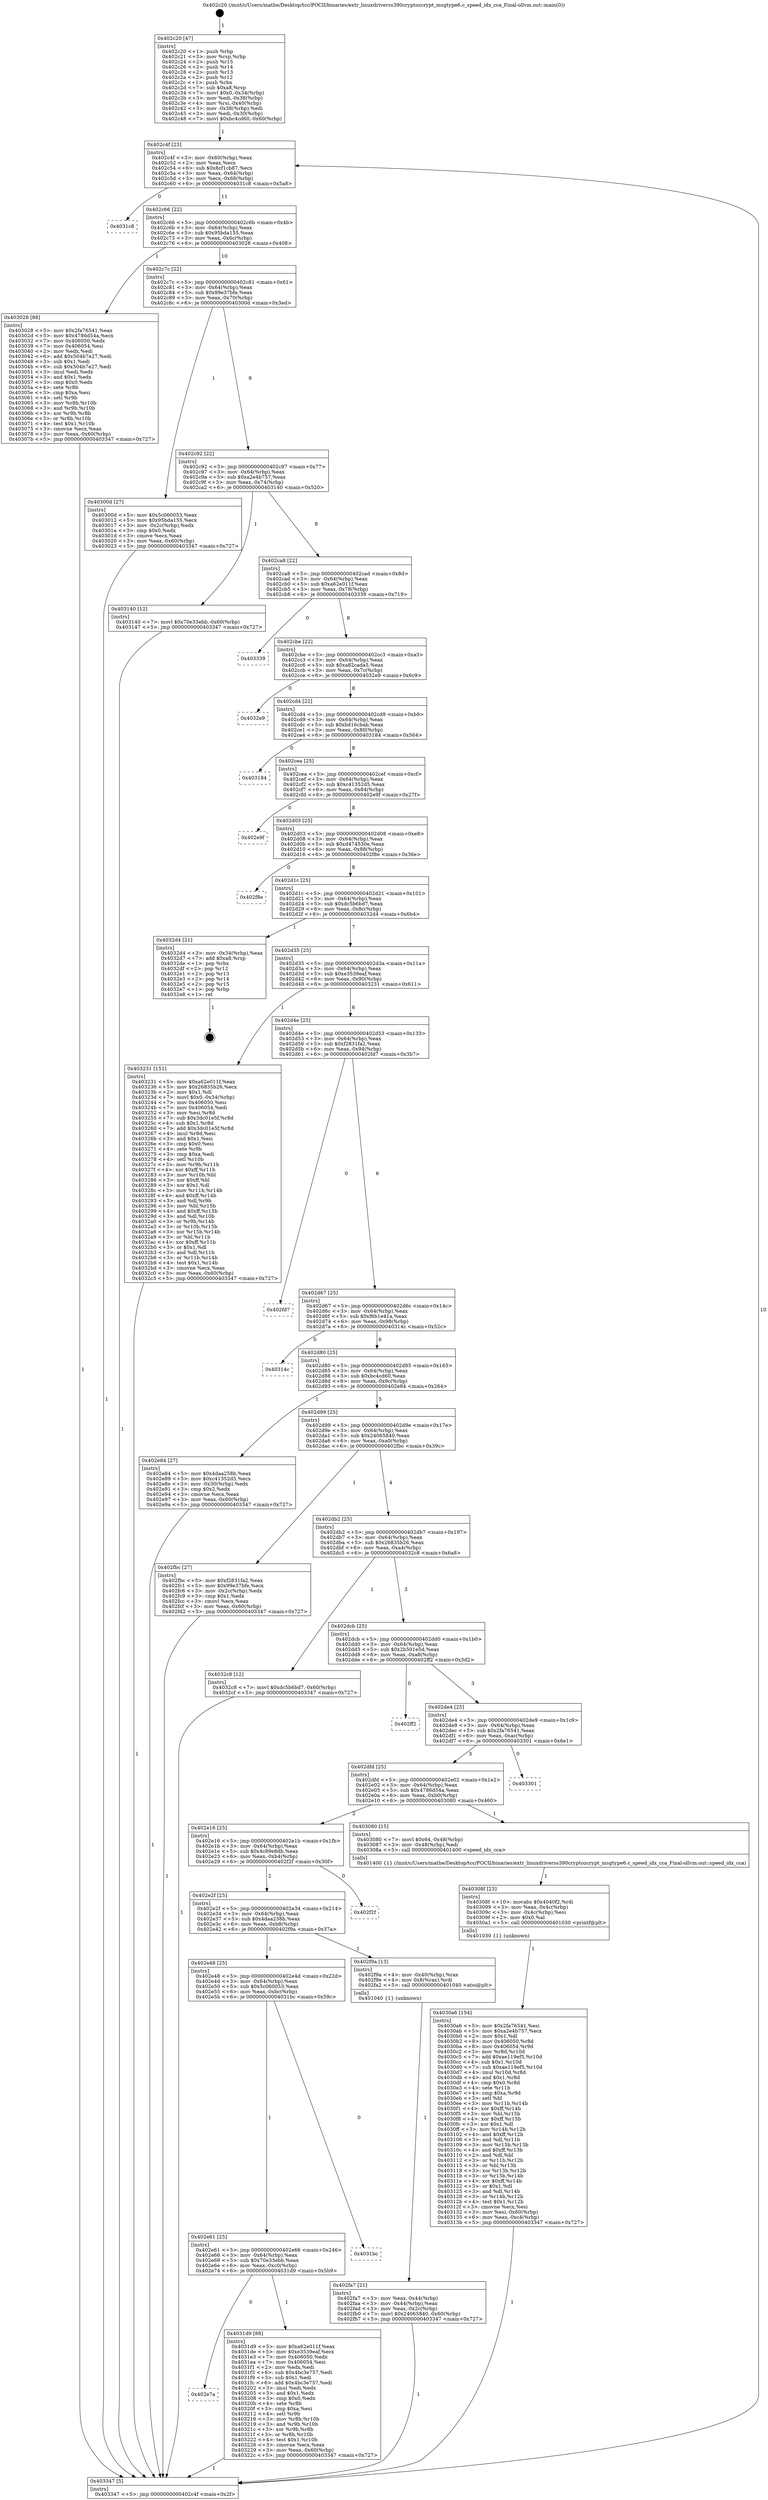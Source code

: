 digraph "0x402c20" {
  label = "0x402c20 (/mnt/c/Users/mathe/Desktop/tcc/POCII/binaries/extr_linuxdriverss390cryptozcrypt_msgtype6.c_speed_idx_cca_Final-ollvm.out::main(0))"
  labelloc = "t"
  node[shape=record]

  Entry [label="",width=0.3,height=0.3,shape=circle,fillcolor=black,style=filled]
  "0x402c4f" [label="{
     0x402c4f [23]\l
     | [instrs]\l
     &nbsp;&nbsp;0x402c4f \<+3\>: mov -0x60(%rbp),%eax\l
     &nbsp;&nbsp;0x402c52 \<+2\>: mov %eax,%ecx\l
     &nbsp;&nbsp;0x402c54 \<+6\>: sub $0x8cf1cb87,%ecx\l
     &nbsp;&nbsp;0x402c5a \<+3\>: mov %eax,-0x64(%rbp)\l
     &nbsp;&nbsp;0x402c5d \<+3\>: mov %ecx,-0x68(%rbp)\l
     &nbsp;&nbsp;0x402c60 \<+6\>: je 00000000004031c8 \<main+0x5a8\>\l
  }"]
  "0x4031c8" [label="{
     0x4031c8\l
  }", style=dashed]
  "0x402c66" [label="{
     0x402c66 [22]\l
     | [instrs]\l
     &nbsp;&nbsp;0x402c66 \<+5\>: jmp 0000000000402c6b \<main+0x4b\>\l
     &nbsp;&nbsp;0x402c6b \<+3\>: mov -0x64(%rbp),%eax\l
     &nbsp;&nbsp;0x402c6e \<+5\>: sub $0x95bda155,%eax\l
     &nbsp;&nbsp;0x402c73 \<+3\>: mov %eax,-0x6c(%rbp)\l
     &nbsp;&nbsp;0x402c76 \<+6\>: je 0000000000403028 \<main+0x408\>\l
  }"]
  Exit [label="",width=0.3,height=0.3,shape=circle,fillcolor=black,style=filled,peripheries=2]
  "0x403028" [label="{
     0x403028 [88]\l
     | [instrs]\l
     &nbsp;&nbsp;0x403028 \<+5\>: mov $0x2fa76541,%eax\l
     &nbsp;&nbsp;0x40302d \<+5\>: mov $0x4786d54a,%ecx\l
     &nbsp;&nbsp;0x403032 \<+7\>: mov 0x406050,%edx\l
     &nbsp;&nbsp;0x403039 \<+7\>: mov 0x406054,%esi\l
     &nbsp;&nbsp;0x403040 \<+2\>: mov %edx,%edi\l
     &nbsp;&nbsp;0x403042 \<+6\>: add $0x504b7e27,%edi\l
     &nbsp;&nbsp;0x403048 \<+3\>: sub $0x1,%edi\l
     &nbsp;&nbsp;0x40304b \<+6\>: sub $0x504b7e27,%edi\l
     &nbsp;&nbsp;0x403051 \<+3\>: imul %edi,%edx\l
     &nbsp;&nbsp;0x403054 \<+3\>: and $0x1,%edx\l
     &nbsp;&nbsp;0x403057 \<+3\>: cmp $0x0,%edx\l
     &nbsp;&nbsp;0x40305a \<+4\>: sete %r8b\l
     &nbsp;&nbsp;0x40305e \<+3\>: cmp $0xa,%esi\l
     &nbsp;&nbsp;0x403061 \<+4\>: setl %r9b\l
     &nbsp;&nbsp;0x403065 \<+3\>: mov %r8b,%r10b\l
     &nbsp;&nbsp;0x403068 \<+3\>: and %r9b,%r10b\l
     &nbsp;&nbsp;0x40306b \<+3\>: xor %r9b,%r8b\l
     &nbsp;&nbsp;0x40306e \<+3\>: or %r8b,%r10b\l
     &nbsp;&nbsp;0x403071 \<+4\>: test $0x1,%r10b\l
     &nbsp;&nbsp;0x403075 \<+3\>: cmovne %ecx,%eax\l
     &nbsp;&nbsp;0x403078 \<+3\>: mov %eax,-0x60(%rbp)\l
     &nbsp;&nbsp;0x40307b \<+5\>: jmp 0000000000403347 \<main+0x727\>\l
  }"]
  "0x402c7c" [label="{
     0x402c7c [22]\l
     | [instrs]\l
     &nbsp;&nbsp;0x402c7c \<+5\>: jmp 0000000000402c81 \<main+0x61\>\l
     &nbsp;&nbsp;0x402c81 \<+3\>: mov -0x64(%rbp),%eax\l
     &nbsp;&nbsp;0x402c84 \<+5\>: sub $0x99e37bfe,%eax\l
     &nbsp;&nbsp;0x402c89 \<+3\>: mov %eax,-0x70(%rbp)\l
     &nbsp;&nbsp;0x402c8c \<+6\>: je 000000000040300d \<main+0x3ed\>\l
  }"]
  "0x402e7a" [label="{
     0x402e7a\l
  }", style=dashed]
  "0x40300d" [label="{
     0x40300d [27]\l
     | [instrs]\l
     &nbsp;&nbsp;0x40300d \<+5\>: mov $0x5c060053,%eax\l
     &nbsp;&nbsp;0x403012 \<+5\>: mov $0x95bda155,%ecx\l
     &nbsp;&nbsp;0x403017 \<+3\>: mov -0x2c(%rbp),%edx\l
     &nbsp;&nbsp;0x40301a \<+3\>: cmp $0x0,%edx\l
     &nbsp;&nbsp;0x40301d \<+3\>: cmove %ecx,%eax\l
     &nbsp;&nbsp;0x403020 \<+3\>: mov %eax,-0x60(%rbp)\l
     &nbsp;&nbsp;0x403023 \<+5\>: jmp 0000000000403347 \<main+0x727\>\l
  }"]
  "0x402c92" [label="{
     0x402c92 [22]\l
     | [instrs]\l
     &nbsp;&nbsp;0x402c92 \<+5\>: jmp 0000000000402c97 \<main+0x77\>\l
     &nbsp;&nbsp;0x402c97 \<+3\>: mov -0x64(%rbp),%eax\l
     &nbsp;&nbsp;0x402c9a \<+5\>: sub $0xa2e4b757,%eax\l
     &nbsp;&nbsp;0x402c9f \<+3\>: mov %eax,-0x74(%rbp)\l
     &nbsp;&nbsp;0x402ca2 \<+6\>: je 0000000000403140 \<main+0x520\>\l
  }"]
  "0x4031d9" [label="{
     0x4031d9 [88]\l
     | [instrs]\l
     &nbsp;&nbsp;0x4031d9 \<+5\>: mov $0xa62e011f,%eax\l
     &nbsp;&nbsp;0x4031de \<+5\>: mov $0xe3539eaf,%ecx\l
     &nbsp;&nbsp;0x4031e3 \<+7\>: mov 0x406050,%edx\l
     &nbsp;&nbsp;0x4031ea \<+7\>: mov 0x406054,%esi\l
     &nbsp;&nbsp;0x4031f1 \<+2\>: mov %edx,%edi\l
     &nbsp;&nbsp;0x4031f3 \<+6\>: sub $0x4bc3e757,%edi\l
     &nbsp;&nbsp;0x4031f9 \<+3\>: sub $0x1,%edi\l
     &nbsp;&nbsp;0x4031fc \<+6\>: add $0x4bc3e757,%edi\l
     &nbsp;&nbsp;0x403202 \<+3\>: imul %edi,%edx\l
     &nbsp;&nbsp;0x403205 \<+3\>: and $0x1,%edx\l
     &nbsp;&nbsp;0x403208 \<+3\>: cmp $0x0,%edx\l
     &nbsp;&nbsp;0x40320b \<+4\>: sete %r8b\l
     &nbsp;&nbsp;0x40320f \<+3\>: cmp $0xa,%esi\l
     &nbsp;&nbsp;0x403212 \<+4\>: setl %r9b\l
     &nbsp;&nbsp;0x403216 \<+3\>: mov %r8b,%r10b\l
     &nbsp;&nbsp;0x403219 \<+3\>: and %r9b,%r10b\l
     &nbsp;&nbsp;0x40321c \<+3\>: xor %r9b,%r8b\l
     &nbsp;&nbsp;0x40321f \<+3\>: or %r8b,%r10b\l
     &nbsp;&nbsp;0x403222 \<+4\>: test $0x1,%r10b\l
     &nbsp;&nbsp;0x403226 \<+3\>: cmovne %ecx,%eax\l
     &nbsp;&nbsp;0x403229 \<+3\>: mov %eax,-0x60(%rbp)\l
     &nbsp;&nbsp;0x40322c \<+5\>: jmp 0000000000403347 \<main+0x727\>\l
  }"]
  "0x403140" [label="{
     0x403140 [12]\l
     | [instrs]\l
     &nbsp;&nbsp;0x403140 \<+7\>: movl $0x70e33ebb,-0x60(%rbp)\l
     &nbsp;&nbsp;0x403147 \<+5\>: jmp 0000000000403347 \<main+0x727\>\l
  }"]
  "0x402ca8" [label="{
     0x402ca8 [22]\l
     | [instrs]\l
     &nbsp;&nbsp;0x402ca8 \<+5\>: jmp 0000000000402cad \<main+0x8d\>\l
     &nbsp;&nbsp;0x402cad \<+3\>: mov -0x64(%rbp),%eax\l
     &nbsp;&nbsp;0x402cb0 \<+5\>: sub $0xa62e011f,%eax\l
     &nbsp;&nbsp;0x402cb5 \<+3\>: mov %eax,-0x78(%rbp)\l
     &nbsp;&nbsp;0x402cb8 \<+6\>: je 0000000000403339 \<main+0x719\>\l
  }"]
  "0x402e61" [label="{
     0x402e61 [25]\l
     | [instrs]\l
     &nbsp;&nbsp;0x402e61 \<+5\>: jmp 0000000000402e66 \<main+0x246\>\l
     &nbsp;&nbsp;0x402e66 \<+3\>: mov -0x64(%rbp),%eax\l
     &nbsp;&nbsp;0x402e69 \<+5\>: sub $0x70e33ebb,%eax\l
     &nbsp;&nbsp;0x402e6e \<+6\>: mov %eax,-0xc0(%rbp)\l
     &nbsp;&nbsp;0x402e74 \<+6\>: je 00000000004031d9 \<main+0x5b9\>\l
  }"]
  "0x403339" [label="{
     0x403339\l
  }", style=dashed]
  "0x402cbe" [label="{
     0x402cbe [22]\l
     | [instrs]\l
     &nbsp;&nbsp;0x402cbe \<+5\>: jmp 0000000000402cc3 \<main+0xa3\>\l
     &nbsp;&nbsp;0x402cc3 \<+3\>: mov -0x64(%rbp),%eax\l
     &nbsp;&nbsp;0x402cc6 \<+5\>: sub $0xa82cada5,%eax\l
     &nbsp;&nbsp;0x402ccb \<+3\>: mov %eax,-0x7c(%rbp)\l
     &nbsp;&nbsp;0x402cce \<+6\>: je 00000000004032e9 \<main+0x6c9\>\l
  }"]
  "0x4031bc" [label="{
     0x4031bc\l
  }", style=dashed]
  "0x4032e9" [label="{
     0x4032e9\l
  }", style=dashed]
  "0x402cd4" [label="{
     0x402cd4 [22]\l
     | [instrs]\l
     &nbsp;&nbsp;0x402cd4 \<+5\>: jmp 0000000000402cd9 \<main+0xb9\>\l
     &nbsp;&nbsp;0x402cd9 \<+3\>: mov -0x64(%rbp),%eax\l
     &nbsp;&nbsp;0x402cdc \<+5\>: sub $0xbd16cbab,%eax\l
     &nbsp;&nbsp;0x402ce1 \<+3\>: mov %eax,-0x80(%rbp)\l
     &nbsp;&nbsp;0x402ce4 \<+6\>: je 0000000000403184 \<main+0x564\>\l
  }"]
  "0x4030a6" [label="{
     0x4030a6 [154]\l
     | [instrs]\l
     &nbsp;&nbsp;0x4030a6 \<+5\>: mov $0x2fa76541,%esi\l
     &nbsp;&nbsp;0x4030ab \<+5\>: mov $0xa2e4b757,%ecx\l
     &nbsp;&nbsp;0x4030b0 \<+2\>: mov $0x1,%dl\l
     &nbsp;&nbsp;0x4030b2 \<+8\>: mov 0x406050,%r8d\l
     &nbsp;&nbsp;0x4030ba \<+8\>: mov 0x406054,%r9d\l
     &nbsp;&nbsp;0x4030c2 \<+3\>: mov %r8d,%r10d\l
     &nbsp;&nbsp;0x4030c5 \<+7\>: add $0xae119ef5,%r10d\l
     &nbsp;&nbsp;0x4030cc \<+4\>: sub $0x1,%r10d\l
     &nbsp;&nbsp;0x4030d0 \<+7\>: sub $0xae119ef5,%r10d\l
     &nbsp;&nbsp;0x4030d7 \<+4\>: imul %r10d,%r8d\l
     &nbsp;&nbsp;0x4030db \<+4\>: and $0x1,%r8d\l
     &nbsp;&nbsp;0x4030df \<+4\>: cmp $0x0,%r8d\l
     &nbsp;&nbsp;0x4030e3 \<+4\>: sete %r11b\l
     &nbsp;&nbsp;0x4030e7 \<+4\>: cmp $0xa,%r9d\l
     &nbsp;&nbsp;0x4030eb \<+3\>: setl %bl\l
     &nbsp;&nbsp;0x4030ee \<+3\>: mov %r11b,%r14b\l
     &nbsp;&nbsp;0x4030f1 \<+4\>: xor $0xff,%r14b\l
     &nbsp;&nbsp;0x4030f5 \<+3\>: mov %bl,%r15b\l
     &nbsp;&nbsp;0x4030f8 \<+4\>: xor $0xff,%r15b\l
     &nbsp;&nbsp;0x4030fc \<+3\>: xor $0x1,%dl\l
     &nbsp;&nbsp;0x4030ff \<+3\>: mov %r14b,%r12b\l
     &nbsp;&nbsp;0x403102 \<+4\>: and $0xff,%r12b\l
     &nbsp;&nbsp;0x403106 \<+3\>: and %dl,%r11b\l
     &nbsp;&nbsp;0x403109 \<+3\>: mov %r15b,%r13b\l
     &nbsp;&nbsp;0x40310c \<+4\>: and $0xff,%r13b\l
     &nbsp;&nbsp;0x403110 \<+2\>: and %dl,%bl\l
     &nbsp;&nbsp;0x403112 \<+3\>: or %r11b,%r12b\l
     &nbsp;&nbsp;0x403115 \<+3\>: or %bl,%r13b\l
     &nbsp;&nbsp;0x403118 \<+3\>: xor %r13b,%r12b\l
     &nbsp;&nbsp;0x40311b \<+3\>: or %r15b,%r14b\l
     &nbsp;&nbsp;0x40311e \<+4\>: xor $0xff,%r14b\l
     &nbsp;&nbsp;0x403122 \<+3\>: or $0x1,%dl\l
     &nbsp;&nbsp;0x403125 \<+3\>: and %dl,%r14b\l
     &nbsp;&nbsp;0x403128 \<+3\>: or %r14b,%r12b\l
     &nbsp;&nbsp;0x40312b \<+4\>: test $0x1,%r12b\l
     &nbsp;&nbsp;0x40312f \<+3\>: cmovne %ecx,%esi\l
     &nbsp;&nbsp;0x403132 \<+3\>: mov %esi,-0x60(%rbp)\l
     &nbsp;&nbsp;0x403135 \<+6\>: mov %eax,-0xc4(%rbp)\l
     &nbsp;&nbsp;0x40313b \<+5\>: jmp 0000000000403347 \<main+0x727\>\l
  }"]
  "0x403184" [label="{
     0x403184\l
  }", style=dashed]
  "0x402cea" [label="{
     0x402cea [25]\l
     | [instrs]\l
     &nbsp;&nbsp;0x402cea \<+5\>: jmp 0000000000402cef \<main+0xcf\>\l
     &nbsp;&nbsp;0x402cef \<+3\>: mov -0x64(%rbp),%eax\l
     &nbsp;&nbsp;0x402cf2 \<+5\>: sub $0xc41352d5,%eax\l
     &nbsp;&nbsp;0x402cf7 \<+6\>: mov %eax,-0x84(%rbp)\l
     &nbsp;&nbsp;0x402cfd \<+6\>: je 0000000000402e9f \<main+0x27f\>\l
  }"]
  "0x40308f" [label="{
     0x40308f [23]\l
     | [instrs]\l
     &nbsp;&nbsp;0x40308f \<+10\>: movabs $0x4040f2,%rdi\l
     &nbsp;&nbsp;0x403099 \<+3\>: mov %eax,-0x4c(%rbp)\l
     &nbsp;&nbsp;0x40309c \<+3\>: mov -0x4c(%rbp),%esi\l
     &nbsp;&nbsp;0x40309f \<+2\>: mov $0x0,%al\l
     &nbsp;&nbsp;0x4030a1 \<+5\>: call 0000000000401030 \<printf@plt\>\l
     | [calls]\l
     &nbsp;&nbsp;0x401030 \{1\} (unknown)\l
  }"]
  "0x402e9f" [label="{
     0x402e9f\l
  }", style=dashed]
  "0x402d03" [label="{
     0x402d03 [25]\l
     | [instrs]\l
     &nbsp;&nbsp;0x402d03 \<+5\>: jmp 0000000000402d08 \<main+0xe8\>\l
     &nbsp;&nbsp;0x402d08 \<+3\>: mov -0x64(%rbp),%eax\l
     &nbsp;&nbsp;0x402d0b \<+5\>: sub $0xd474530e,%eax\l
     &nbsp;&nbsp;0x402d10 \<+6\>: mov %eax,-0x88(%rbp)\l
     &nbsp;&nbsp;0x402d16 \<+6\>: je 0000000000402f8e \<main+0x36e\>\l
  }"]
  "0x402fa7" [label="{
     0x402fa7 [21]\l
     | [instrs]\l
     &nbsp;&nbsp;0x402fa7 \<+3\>: mov %eax,-0x44(%rbp)\l
     &nbsp;&nbsp;0x402faa \<+3\>: mov -0x44(%rbp),%eax\l
     &nbsp;&nbsp;0x402fad \<+3\>: mov %eax,-0x2c(%rbp)\l
     &nbsp;&nbsp;0x402fb0 \<+7\>: movl $0x24065840,-0x60(%rbp)\l
     &nbsp;&nbsp;0x402fb7 \<+5\>: jmp 0000000000403347 \<main+0x727\>\l
  }"]
  "0x402f8e" [label="{
     0x402f8e\l
  }", style=dashed]
  "0x402d1c" [label="{
     0x402d1c [25]\l
     | [instrs]\l
     &nbsp;&nbsp;0x402d1c \<+5\>: jmp 0000000000402d21 \<main+0x101\>\l
     &nbsp;&nbsp;0x402d21 \<+3\>: mov -0x64(%rbp),%eax\l
     &nbsp;&nbsp;0x402d24 \<+5\>: sub $0xdc5b6bd7,%eax\l
     &nbsp;&nbsp;0x402d29 \<+6\>: mov %eax,-0x8c(%rbp)\l
     &nbsp;&nbsp;0x402d2f \<+6\>: je 00000000004032d4 \<main+0x6b4\>\l
  }"]
  "0x402e48" [label="{
     0x402e48 [25]\l
     | [instrs]\l
     &nbsp;&nbsp;0x402e48 \<+5\>: jmp 0000000000402e4d \<main+0x22d\>\l
     &nbsp;&nbsp;0x402e4d \<+3\>: mov -0x64(%rbp),%eax\l
     &nbsp;&nbsp;0x402e50 \<+5\>: sub $0x5c060053,%eax\l
     &nbsp;&nbsp;0x402e55 \<+6\>: mov %eax,-0xbc(%rbp)\l
     &nbsp;&nbsp;0x402e5b \<+6\>: je 00000000004031bc \<main+0x59c\>\l
  }"]
  "0x4032d4" [label="{
     0x4032d4 [21]\l
     | [instrs]\l
     &nbsp;&nbsp;0x4032d4 \<+3\>: mov -0x34(%rbp),%eax\l
     &nbsp;&nbsp;0x4032d7 \<+7\>: add $0xa8,%rsp\l
     &nbsp;&nbsp;0x4032de \<+1\>: pop %rbx\l
     &nbsp;&nbsp;0x4032df \<+2\>: pop %r12\l
     &nbsp;&nbsp;0x4032e1 \<+2\>: pop %r13\l
     &nbsp;&nbsp;0x4032e3 \<+2\>: pop %r14\l
     &nbsp;&nbsp;0x4032e5 \<+2\>: pop %r15\l
     &nbsp;&nbsp;0x4032e7 \<+1\>: pop %rbp\l
     &nbsp;&nbsp;0x4032e8 \<+1\>: ret\l
  }"]
  "0x402d35" [label="{
     0x402d35 [25]\l
     | [instrs]\l
     &nbsp;&nbsp;0x402d35 \<+5\>: jmp 0000000000402d3a \<main+0x11a\>\l
     &nbsp;&nbsp;0x402d3a \<+3\>: mov -0x64(%rbp),%eax\l
     &nbsp;&nbsp;0x402d3d \<+5\>: sub $0xe3539eaf,%eax\l
     &nbsp;&nbsp;0x402d42 \<+6\>: mov %eax,-0x90(%rbp)\l
     &nbsp;&nbsp;0x402d48 \<+6\>: je 0000000000403231 \<main+0x611\>\l
  }"]
  "0x402f9a" [label="{
     0x402f9a [13]\l
     | [instrs]\l
     &nbsp;&nbsp;0x402f9a \<+4\>: mov -0x40(%rbp),%rax\l
     &nbsp;&nbsp;0x402f9e \<+4\>: mov 0x8(%rax),%rdi\l
     &nbsp;&nbsp;0x402fa2 \<+5\>: call 0000000000401040 \<atoi@plt\>\l
     | [calls]\l
     &nbsp;&nbsp;0x401040 \{1\} (unknown)\l
  }"]
  "0x403231" [label="{
     0x403231 [151]\l
     | [instrs]\l
     &nbsp;&nbsp;0x403231 \<+5\>: mov $0xa62e011f,%eax\l
     &nbsp;&nbsp;0x403236 \<+5\>: mov $0x26835b26,%ecx\l
     &nbsp;&nbsp;0x40323b \<+2\>: mov $0x1,%dl\l
     &nbsp;&nbsp;0x40323d \<+7\>: movl $0x0,-0x34(%rbp)\l
     &nbsp;&nbsp;0x403244 \<+7\>: mov 0x406050,%esi\l
     &nbsp;&nbsp;0x40324b \<+7\>: mov 0x406054,%edi\l
     &nbsp;&nbsp;0x403252 \<+3\>: mov %esi,%r8d\l
     &nbsp;&nbsp;0x403255 \<+7\>: sub $0x3dc01e5f,%r8d\l
     &nbsp;&nbsp;0x40325c \<+4\>: sub $0x1,%r8d\l
     &nbsp;&nbsp;0x403260 \<+7\>: add $0x3dc01e5f,%r8d\l
     &nbsp;&nbsp;0x403267 \<+4\>: imul %r8d,%esi\l
     &nbsp;&nbsp;0x40326b \<+3\>: and $0x1,%esi\l
     &nbsp;&nbsp;0x40326e \<+3\>: cmp $0x0,%esi\l
     &nbsp;&nbsp;0x403271 \<+4\>: sete %r9b\l
     &nbsp;&nbsp;0x403275 \<+3\>: cmp $0xa,%edi\l
     &nbsp;&nbsp;0x403278 \<+4\>: setl %r10b\l
     &nbsp;&nbsp;0x40327c \<+3\>: mov %r9b,%r11b\l
     &nbsp;&nbsp;0x40327f \<+4\>: xor $0xff,%r11b\l
     &nbsp;&nbsp;0x403283 \<+3\>: mov %r10b,%bl\l
     &nbsp;&nbsp;0x403286 \<+3\>: xor $0xff,%bl\l
     &nbsp;&nbsp;0x403289 \<+3\>: xor $0x1,%dl\l
     &nbsp;&nbsp;0x40328c \<+3\>: mov %r11b,%r14b\l
     &nbsp;&nbsp;0x40328f \<+4\>: and $0xff,%r14b\l
     &nbsp;&nbsp;0x403293 \<+3\>: and %dl,%r9b\l
     &nbsp;&nbsp;0x403296 \<+3\>: mov %bl,%r15b\l
     &nbsp;&nbsp;0x403299 \<+4\>: and $0xff,%r15b\l
     &nbsp;&nbsp;0x40329d \<+3\>: and %dl,%r10b\l
     &nbsp;&nbsp;0x4032a0 \<+3\>: or %r9b,%r14b\l
     &nbsp;&nbsp;0x4032a3 \<+3\>: or %r10b,%r15b\l
     &nbsp;&nbsp;0x4032a6 \<+3\>: xor %r15b,%r14b\l
     &nbsp;&nbsp;0x4032a9 \<+3\>: or %bl,%r11b\l
     &nbsp;&nbsp;0x4032ac \<+4\>: xor $0xff,%r11b\l
     &nbsp;&nbsp;0x4032b0 \<+3\>: or $0x1,%dl\l
     &nbsp;&nbsp;0x4032b3 \<+3\>: and %dl,%r11b\l
     &nbsp;&nbsp;0x4032b6 \<+3\>: or %r11b,%r14b\l
     &nbsp;&nbsp;0x4032b9 \<+4\>: test $0x1,%r14b\l
     &nbsp;&nbsp;0x4032bd \<+3\>: cmovne %ecx,%eax\l
     &nbsp;&nbsp;0x4032c0 \<+3\>: mov %eax,-0x60(%rbp)\l
     &nbsp;&nbsp;0x4032c3 \<+5\>: jmp 0000000000403347 \<main+0x727\>\l
  }"]
  "0x402d4e" [label="{
     0x402d4e [25]\l
     | [instrs]\l
     &nbsp;&nbsp;0x402d4e \<+5\>: jmp 0000000000402d53 \<main+0x133\>\l
     &nbsp;&nbsp;0x402d53 \<+3\>: mov -0x64(%rbp),%eax\l
     &nbsp;&nbsp;0x402d56 \<+5\>: sub $0xf2831fa2,%eax\l
     &nbsp;&nbsp;0x402d5b \<+6\>: mov %eax,-0x94(%rbp)\l
     &nbsp;&nbsp;0x402d61 \<+6\>: je 0000000000402fd7 \<main+0x3b7\>\l
  }"]
  "0x402e2f" [label="{
     0x402e2f [25]\l
     | [instrs]\l
     &nbsp;&nbsp;0x402e2f \<+5\>: jmp 0000000000402e34 \<main+0x214\>\l
     &nbsp;&nbsp;0x402e34 \<+3\>: mov -0x64(%rbp),%eax\l
     &nbsp;&nbsp;0x402e37 \<+5\>: sub $0x4daa258b,%eax\l
     &nbsp;&nbsp;0x402e3c \<+6\>: mov %eax,-0xb8(%rbp)\l
     &nbsp;&nbsp;0x402e42 \<+6\>: je 0000000000402f9a \<main+0x37a\>\l
  }"]
  "0x402fd7" [label="{
     0x402fd7\l
  }", style=dashed]
  "0x402d67" [label="{
     0x402d67 [25]\l
     | [instrs]\l
     &nbsp;&nbsp;0x402d67 \<+5\>: jmp 0000000000402d6c \<main+0x14c\>\l
     &nbsp;&nbsp;0x402d6c \<+3\>: mov -0x64(%rbp),%eax\l
     &nbsp;&nbsp;0x402d6f \<+5\>: sub $0xf6b1e41a,%eax\l
     &nbsp;&nbsp;0x402d74 \<+6\>: mov %eax,-0x98(%rbp)\l
     &nbsp;&nbsp;0x402d7a \<+6\>: je 000000000040314c \<main+0x52c\>\l
  }"]
  "0x402f2f" [label="{
     0x402f2f\l
  }", style=dashed]
  "0x40314c" [label="{
     0x40314c\l
  }", style=dashed]
  "0x402d80" [label="{
     0x402d80 [25]\l
     | [instrs]\l
     &nbsp;&nbsp;0x402d80 \<+5\>: jmp 0000000000402d85 \<main+0x165\>\l
     &nbsp;&nbsp;0x402d85 \<+3\>: mov -0x64(%rbp),%eax\l
     &nbsp;&nbsp;0x402d88 \<+5\>: sub $0xbc4cd60,%eax\l
     &nbsp;&nbsp;0x402d8d \<+6\>: mov %eax,-0x9c(%rbp)\l
     &nbsp;&nbsp;0x402d93 \<+6\>: je 0000000000402e84 \<main+0x264\>\l
  }"]
  "0x402e16" [label="{
     0x402e16 [25]\l
     | [instrs]\l
     &nbsp;&nbsp;0x402e16 \<+5\>: jmp 0000000000402e1b \<main+0x1fb\>\l
     &nbsp;&nbsp;0x402e1b \<+3\>: mov -0x64(%rbp),%eax\l
     &nbsp;&nbsp;0x402e1e \<+5\>: sub $0x4c89e8db,%eax\l
     &nbsp;&nbsp;0x402e23 \<+6\>: mov %eax,-0xb4(%rbp)\l
     &nbsp;&nbsp;0x402e29 \<+6\>: je 0000000000402f2f \<main+0x30f\>\l
  }"]
  "0x402e84" [label="{
     0x402e84 [27]\l
     | [instrs]\l
     &nbsp;&nbsp;0x402e84 \<+5\>: mov $0x4daa258b,%eax\l
     &nbsp;&nbsp;0x402e89 \<+5\>: mov $0xc41352d5,%ecx\l
     &nbsp;&nbsp;0x402e8e \<+3\>: mov -0x30(%rbp),%edx\l
     &nbsp;&nbsp;0x402e91 \<+3\>: cmp $0x2,%edx\l
     &nbsp;&nbsp;0x402e94 \<+3\>: cmovne %ecx,%eax\l
     &nbsp;&nbsp;0x402e97 \<+3\>: mov %eax,-0x60(%rbp)\l
     &nbsp;&nbsp;0x402e9a \<+5\>: jmp 0000000000403347 \<main+0x727\>\l
  }"]
  "0x402d99" [label="{
     0x402d99 [25]\l
     | [instrs]\l
     &nbsp;&nbsp;0x402d99 \<+5\>: jmp 0000000000402d9e \<main+0x17e\>\l
     &nbsp;&nbsp;0x402d9e \<+3\>: mov -0x64(%rbp),%eax\l
     &nbsp;&nbsp;0x402da1 \<+5\>: sub $0x24065840,%eax\l
     &nbsp;&nbsp;0x402da6 \<+6\>: mov %eax,-0xa0(%rbp)\l
     &nbsp;&nbsp;0x402dac \<+6\>: je 0000000000402fbc \<main+0x39c\>\l
  }"]
  "0x403347" [label="{
     0x403347 [5]\l
     | [instrs]\l
     &nbsp;&nbsp;0x403347 \<+5\>: jmp 0000000000402c4f \<main+0x2f\>\l
  }"]
  "0x402c20" [label="{
     0x402c20 [47]\l
     | [instrs]\l
     &nbsp;&nbsp;0x402c20 \<+1\>: push %rbp\l
     &nbsp;&nbsp;0x402c21 \<+3\>: mov %rsp,%rbp\l
     &nbsp;&nbsp;0x402c24 \<+2\>: push %r15\l
     &nbsp;&nbsp;0x402c26 \<+2\>: push %r14\l
     &nbsp;&nbsp;0x402c28 \<+2\>: push %r13\l
     &nbsp;&nbsp;0x402c2a \<+2\>: push %r12\l
     &nbsp;&nbsp;0x402c2c \<+1\>: push %rbx\l
     &nbsp;&nbsp;0x402c2d \<+7\>: sub $0xa8,%rsp\l
     &nbsp;&nbsp;0x402c34 \<+7\>: movl $0x0,-0x34(%rbp)\l
     &nbsp;&nbsp;0x402c3b \<+3\>: mov %edi,-0x38(%rbp)\l
     &nbsp;&nbsp;0x402c3e \<+4\>: mov %rsi,-0x40(%rbp)\l
     &nbsp;&nbsp;0x402c42 \<+3\>: mov -0x38(%rbp),%edi\l
     &nbsp;&nbsp;0x402c45 \<+3\>: mov %edi,-0x30(%rbp)\l
     &nbsp;&nbsp;0x402c48 \<+7\>: movl $0xbc4cd60,-0x60(%rbp)\l
  }"]
  "0x403080" [label="{
     0x403080 [15]\l
     | [instrs]\l
     &nbsp;&nbsp;0x403080 \<+7\>: movl $0x64,-0x48(%rbp)\l
     &nbsp;&nbsp;0x403087 \<+3\>: mov -0x48(%rbp),%edi\l
     &nbsp;&nbsp;0x40308a \<+5\>: call 0000000000401400 \<speed_idx_cca\>\l
     | [calls]\l
     &nbsp;&nbsp;0x401400 \{1\} (/mnt/c/Users/mathe/Desktop/tcc/POCII/binaries/extr_linuxdriverss390cryptozcrypt_msgtype6.c_speed_idx_cca_Final-ollvm.out::speed_idx_cca)\l
  }"]
  "0x402fbc" [label="{
     0x402fbc [27]\l
     | [instrs]\l
     &nbsp;&nbsp;0x402fbc \<+5\>: mov $0xf2831fa2,%eax\l
     &nbsp;&nbsp;0x402fc1 \<+5\>: mov $0x99e37bfe,%ecx\l
     &nbsp;&nbsp;0x402fc6 \<+3\>: mov -0x2c(%rbp),%edx\l
     &nbsp;&nbsp;0x402fc9 \<+3\>: cmp $0x1,%edx\l
     &nbsp;&nbsp;0x402fcc \<+3\>: cmovl %ecx,%eax\l
     &nbsp;&nbsp;0x402fcf \<+3\>: mov %eax,-0x60(%rbp)\l
     &nbsp;&nbsp;0x402fd2 \<+5\>: jmp 0000000000403347 \<main+0x727\>\l
  }"]
  "0x402db2" [label="{
     0x402db2 [25]\l
     | [instrs]\l
     &nbsp;&nbsp;0x402db2 \<+5\>: jmp 0000000000402db7 \<main+0x197\>\l
     &nbsp;&nbsp;0x402db7 \<+3\>: mov -0x64(%rbp),%eax\l
     &nbsp;&nbsp;0x402dba \<+5\>: sub $0x26835b26,%eax\l
     &nbsp;&nbsp;0x402dbf \<+6\>: mov %eax,-0xa4(%rbp)\l
     &nbsp;&nbsp;0x402dc5 \<+6\>: je 00000000004032c8 \<main+0x6a8\>\l
  }"]
  "0x402dfd" [label="{
     0x402dfd [25]\l
     | [instrs]\l
     &nbsp;&nbsp;0x402dfd \<+5\>: jmp 0000000000402e02 \<main+0x1e2\>\l
     &nbsp;&nbsp;0x402e02 \<+3\>: mov -0x64(%rbp),%eax\l
     &nbsp;&nbsp;0x402e05 \<+5\>: sub $0x4786d54a,%eax\l
     &nbsp;&nbsp;0x402e0a \<+6\>: mov %eax,-0xb0(%rbp)\l
     &nbsp;&nbsp;0x402e10 \<+6\>: je 0000000000403080 \<main+0x460\>\l
  }"]
  "0x4032c8" [label="{
     0x4032c8 [12]\l
     | [instrs]\l
     &nbsp;&nbsp;0x4032c8 \<+7\>: movl $0xdc5b6bd7,-0x60(%rbp)\l
     &nbsp;&nbsp;0x4032cf \<+5\>: jmp 0000000000403347 \<main+0x727\>\l
  }"]
  "0x402dcb" [label="{
     0x402dcb [25]\l
     | [instrs]\l
     &nbsp;&nbsp;0x402dcb \<+5\>: jmp 0000000000402dd0 \<main+0x1b0\>\l
     &nbsp;&nbsp;0x402dd0 \<+3\>: mov -0x64(%rbp),%eax\l
     &nbsp;&nbsp;0x402dd3 \<+5\>: sub $0x2b501e5d,%eax\l
     &nbsp;&nbsp;0x402dd8 \<+6\>: mov %eax,-0xa8(%rbp)\l
     &nbsp;&nbsp;0x402dde \<+6\>: je 0000000000402ff2 \<main+0x3d2\>\l
  }"]
  "0x403301" [label="{
     0x403301\l
  }", style=dashed]
  "0x402ff2" [label="{
     0x402ff2\l
  }", style=dashed]
  "0x402de4" [label="{
     0x402de4 [25]\l
     | [instrs]\l
     &nbsp;&nbsp;0x402de4 \<+5\>: jmp 0000000000402de9 \<main+0x1c9\>\l
     &nbsp;&nbsp;0x402de9 \<+3\>: mov -0x64(%rbp),%eax\l
     &nbsp;&nbsp;0x402dec \<+5\>: sub $0x2fa76541,%eax\l
     &nbsp;&nbsp;0x402df1 \<+6\>: mov %eax,-0xac(%rbp)\l
     &nbsp;&nbsp;0x402df7 \<+6\>: je 0000000000403301 \<main+0x6e1\>\l
  }"]
  Entry -> "0x402c20" [label=" 1"]
  "0x402c4f" -> "0x4031c8" [label=" 0"]
  "0x402c4f" -> "0x402c66" [label=" 11"]
  "0x4032d4" -> Exit [label=" 1"]
  "0x402c66" -> "0x403028" [label=" 1"]
  "0x402c66" -> "0x402c7c" [label=" 10"]
  "0x4032c8" -> "0x403347" [label=" 1"]
  "0x402c7c" -> "0x40300d" [label=" 1"]
  "0x402c7c" -> "0x402c92" [label=" 9"]
  "0x403231" -> "0x403347" [label=" 1"]
  "0x402c92" -> "0x403140" [label=" 1"]
  "0x402c92" -> "0x402ca8" [label=" 8"]
  "0x4031d9" -> "0x403347" [label=" 1"]
  "0x402ca8" -> "0x403339" [label=" 0"]
  "0x402ca8" -> "0x402cbe" [label=" 8"]
  "0x402e61" -> "0x4031d9" [label=" 1"]
  "0x402cbe" -> "0x4032e9" [label=" 0"]
  "0x402cbe" -> "0x402cd4" [label=" 8"]
  "0x402e61" -> "0x402e7a" [label=" 0"]
  "0x402cd4" -> "0x403184" [label=" 0"]
  "0x402cd4" -> "0x402cea" [label=" 8"]
  "0x402e48" -> "0x4031bc" [label=" 0"]
  "0x402cea" -> "0x402e9f" [label=" 0"]
  "0x402cea" -> "0x402d03" [label=" 8"]
  "0x402e48" -> "0x402e61" [label=" 1"]
  "0x402d03" -> "0x402f8e" [label=" 0"]
  "0x402d03" -> "0x402d1c" [label=" 8"]
  "0x403140" -> "0x403347" [label=" 1"]
  "0x402d1c" -> "0x4032d4" [label=" 1"]
  "0x402d1c" -> "0x402d35" [label=" 7"]
  "0x4030a6" -> "0x403347" [label=" 1"]
  "0x402d35" -> "0x403231" [label=" 1"]
  "0x402d35" -> "0x402d4e" [label=" 6"]
  "0x40308f" -> "0x4030a6" [label=" 1"]
  "0x402d4e" -> "0x402fd7" [label=" 0"]
  "0x402d4e" -> "0x402d67" [label=" 6"]
  "0x403028" -> "0x403347" [label=" 1"]
  "0x402d67" -> "0x40314c" [label=" 0"]
  "0x402d67" -> "0x402d80" [label=" 6"]
  "0x40300d" -> "0x403347" [label=" 1"]
  "0x402d80" -> "0x402e84" [label=" 1"]
  "0x402d80" -> "0x402d99" [label=" 5"]
  "0x402e84" -> "0x403347" [label=" 1"]
  "0x402c20" -> "0x402c4f" [label=" 1"]
  "0x403347" -> "0x402c4f" [label=" 10"]
  "0x402fa7" -> "0x403347" [label=" 1"]
  "0x402d99" -> "0x402fbc" [label=" 1"]
  "0x402d99" -> "0x402db2" [label=" 4"]
  "0x402f9a" -> "0x402fa7" [label=" 1"]
  "0x402db2" -> "0x4032c8" [label=" 1"]
  "0x402db2" -> "0x402dcb" [label=" 3"]
  "0x402e2f" -> "0x402f9a" [label=" 1"]
  "0x402dcb" -> "0x402ff2" [label=" 0"]
  "0x402dcb" -> "0x402de4" [label=" 3"]
  "0x403080" -> "0x40308f" [label=" 1"]
  "0x402de4" -> "0x403301" [label=" 0"]
  "0x402de4" -> "0x402dfd" [label=" 3"]
  "0x402e2f" -> "0x402e48" [label=" 1"]
  "0x402dfd" -> "0x403080" [label=" 1"]
  "0x402dfd" -> "0x402e16" [label=" 2"]
  "0x402fbc" -> "0x403347" [label=" 1"]
  "0x402e16" -> "0x402f2f" [label=" 0"]
  "0x402e16" -> "0x402e2f" [label=" 2"]
}
